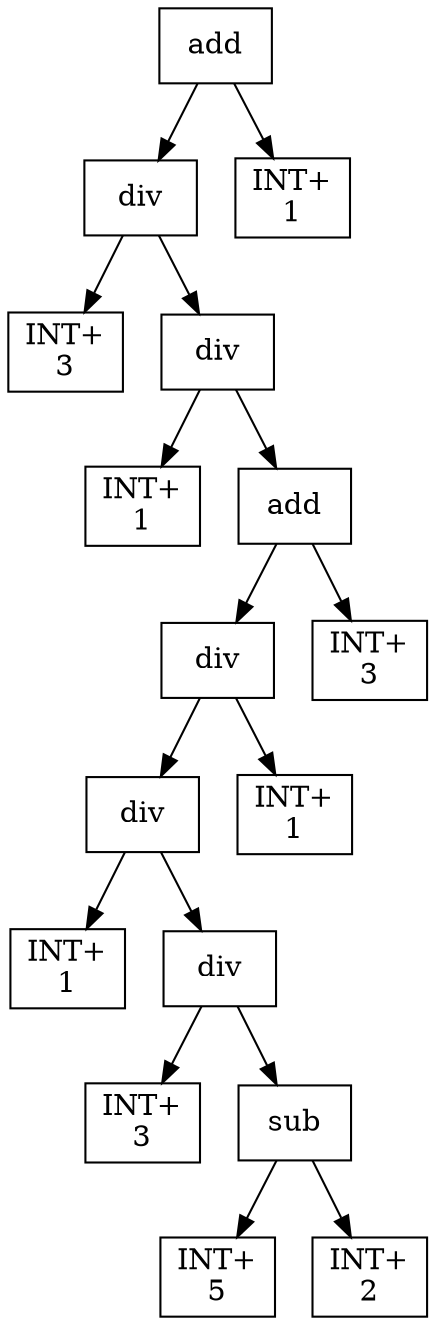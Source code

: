 digraph expr {
  node [shape=box];
  n1 [label="add"];
  n2 [label="div"];
  n3 [label="INT+\n3"];
  n4 [label="div"];
  n5 [label="INT+\n1"];
  n6 [label="add"];
  n7 [label="div"];
  n8 [label="div"];
  n9 [label="INT+\n1"];
  n10 [label="div"];
  n11 [label="INT+\n3"];
  n12 [label="sub"];
  n13 [label="INT+\n5"];
  n14 [label="INT+\n2"];
  n12 -> n13;
  n12 -> n14;
  n10 -> n11;
  n10 -> n12;
  n8 -> n9;
  n8 -> n10;
  n15 [label="INT+\n1"];
  n7 -> n8;
  n7 -> n15;
  n16 [label="INT+\n3"];
  n6 -> n7;
  n6 -> n16;
  n4 -> n5;
  n4 -> n6;
  n2 -> n3;
  n2 -> n4;
  n17 [label="INT+\n1"];
  n1 -> n2;
  n1 -> n17;
}